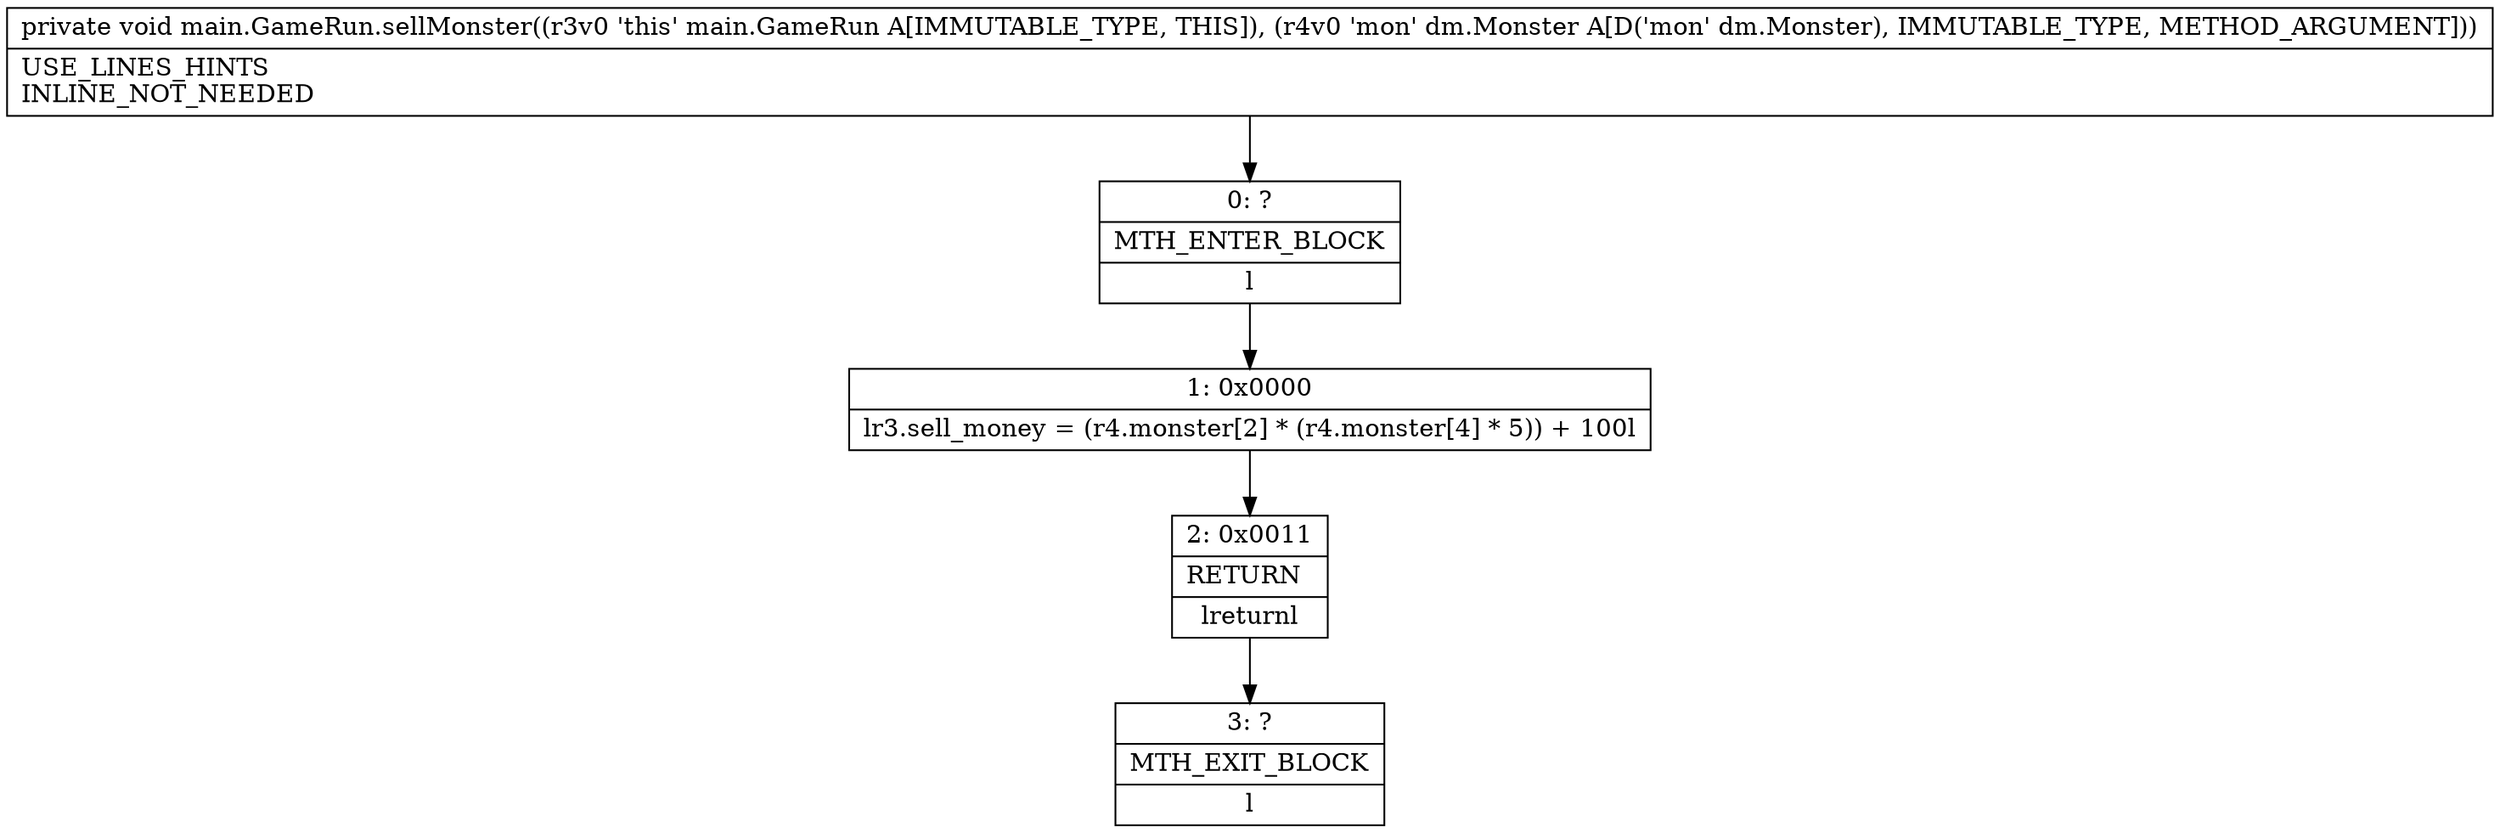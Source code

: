digraph "CFG formain.GameRun.sellMonster(Ldm\/Monster;)V" {
Node_0 [shape=record,label="{0\:\ ?|MTH_ENTER_BLOCK\l|l}"];
Node_1 [shape=record,label="{1\:\ 0x0000|lr3.sell_money = (r4.monster[2] * (r4.monster[4] * 5)) + 100l}"];
Node_2 [shape=record,label="{2\:\ 0x0011|RETURN\l|lreturnl}"];
Node_3 [shape=record,label="{3\:\ ?|MTH_EXIT_BLOCK\l|l}"];
MethodNode[shape=record,label="{private void main.GameRun.sellMonster((r3v0 'this' main.GameRun A[IMMUTABLE_TYPE, THIS]), (r4v0 'mon' dm.Monster A[D('mon' dm.Monster), IMMUTABLE_TYPE, METHOD_ARGUMENT]))  | USE_LINES_HINTS\lINLINE_NOT_NEEDED\l}"];
MethodNode -> Node_0;
Node_0 -> Node_1;
Node_1 -> Node_2;
Node_2 -> Node_3;
}

